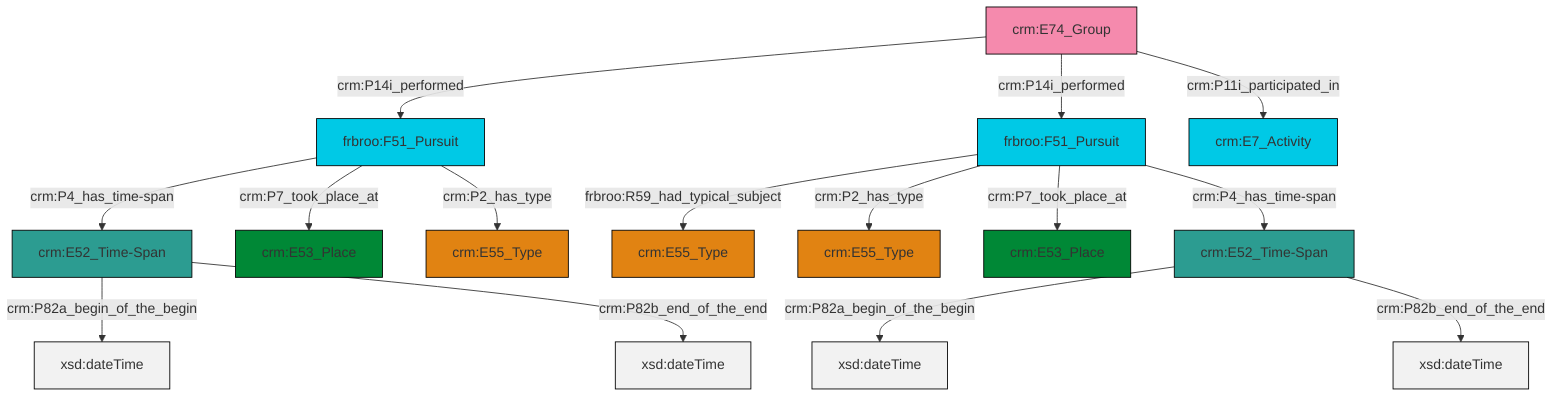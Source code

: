 graph TD
classDef Literal fill:#f2f2f2,stroke:#000000;
classDef CRM_Entity fill:#FFFFFF,stroke:#000000;
classDef Temporal_Entity fill:#00C9E6, stroke:#000000;
classDef Type fill:#E18312, stroke:#000000;
classDef Time-Span fill:#2C9C91, stroke:#000000;
classDef Appellation fill:#FFEB7F, stroke:#000000;
classDef Place fill:#008836, stroke:#000000;
classDef Persistent_Item fill:#B266B2, stroke:#000000;
classDef Conceptual_Object fill:#FFD700, stroke:#000000;
classDef Physical_Thing fill:#D2B48C, stroke:#000000;
classDef Actor fill:#f58aad, stroke:#000000;
classDef PC_Classes fill:#4ce600, stroke:#000000;
classDef Multi fill:#cccccc,stroke:#000000;

2["crm:E52_Time-Span"]:::Time-Span -->|crm:P82a_begin_of_the_begin| 3[xsd:dateTime]:::Literal
0["crm:E74_Group"]:::Actor -->|crm:P14i_performed| 7["frbroo:F51_Pursuit"]:::Temporal_Entity
8["crm:E52_Time-Span"]:::Time-Span -->|crm:P82a_begin_of_the_begin| 12[xsd:dateTime]:::Literal
0["crm:E74_Group"]:::Actor -->|crm:P14i_performed| 10["frbroo:F51_Pursuit"]:::Temporal_Entity
2["crm:E52_Time-Span"]:::Time-Span -->|crm:P82b_end_of_the_end| 13[xsd:dateTime]:::Literal
8["crm:E52_Time-Span"]:::Time-Span -->|crm:P82b_end_of_the_end| 18[xsd:dateTime]:::Literal
10["frbroo:F51_Pursuit"]:::Temporal_Entity -->|frbroo:R59_had_typical_subject| 20["crm:E55_Type"]:::Type
10["frbroo:F51_Pursuit"]:::Temporal_Entity -->|crm:P2_has_type| 23["crm:E55_Type"]:::Type
0["crm:E74_Group"]:::Actor -->|crm:P11i_participated_in| 14["crm:E7_Activity"]:::Temporal_Entity
7["frbroo:F51_Pursuit"]:::Temporal_Entity -->|crm:P4_has_time-span| 2["crm:E52_Time-Span"]:::Time-Span
10["frbroo:F51_Pursuit"]:::Temporal_Entity -->|crm:P7_took_place_at| 21["crm:E53_Place"]:::Place
10["frbroo:F51_Pursuit"]:::Temporal_Entity -->|crm:P4_has_time-span| 8["crm:E52_Time-Span"]:::Time-Span
7["frbroo:F51_Pursuit"]:::Temporal_Entity -->|crm:P7_took_place_at| 16["crm:E53_Place"]:::Place
7["frbroo:F51_Pursuit"]:::Temporal_Entity -->|crm:P2_has_type| 4["crm:E55_Type"]:::Type